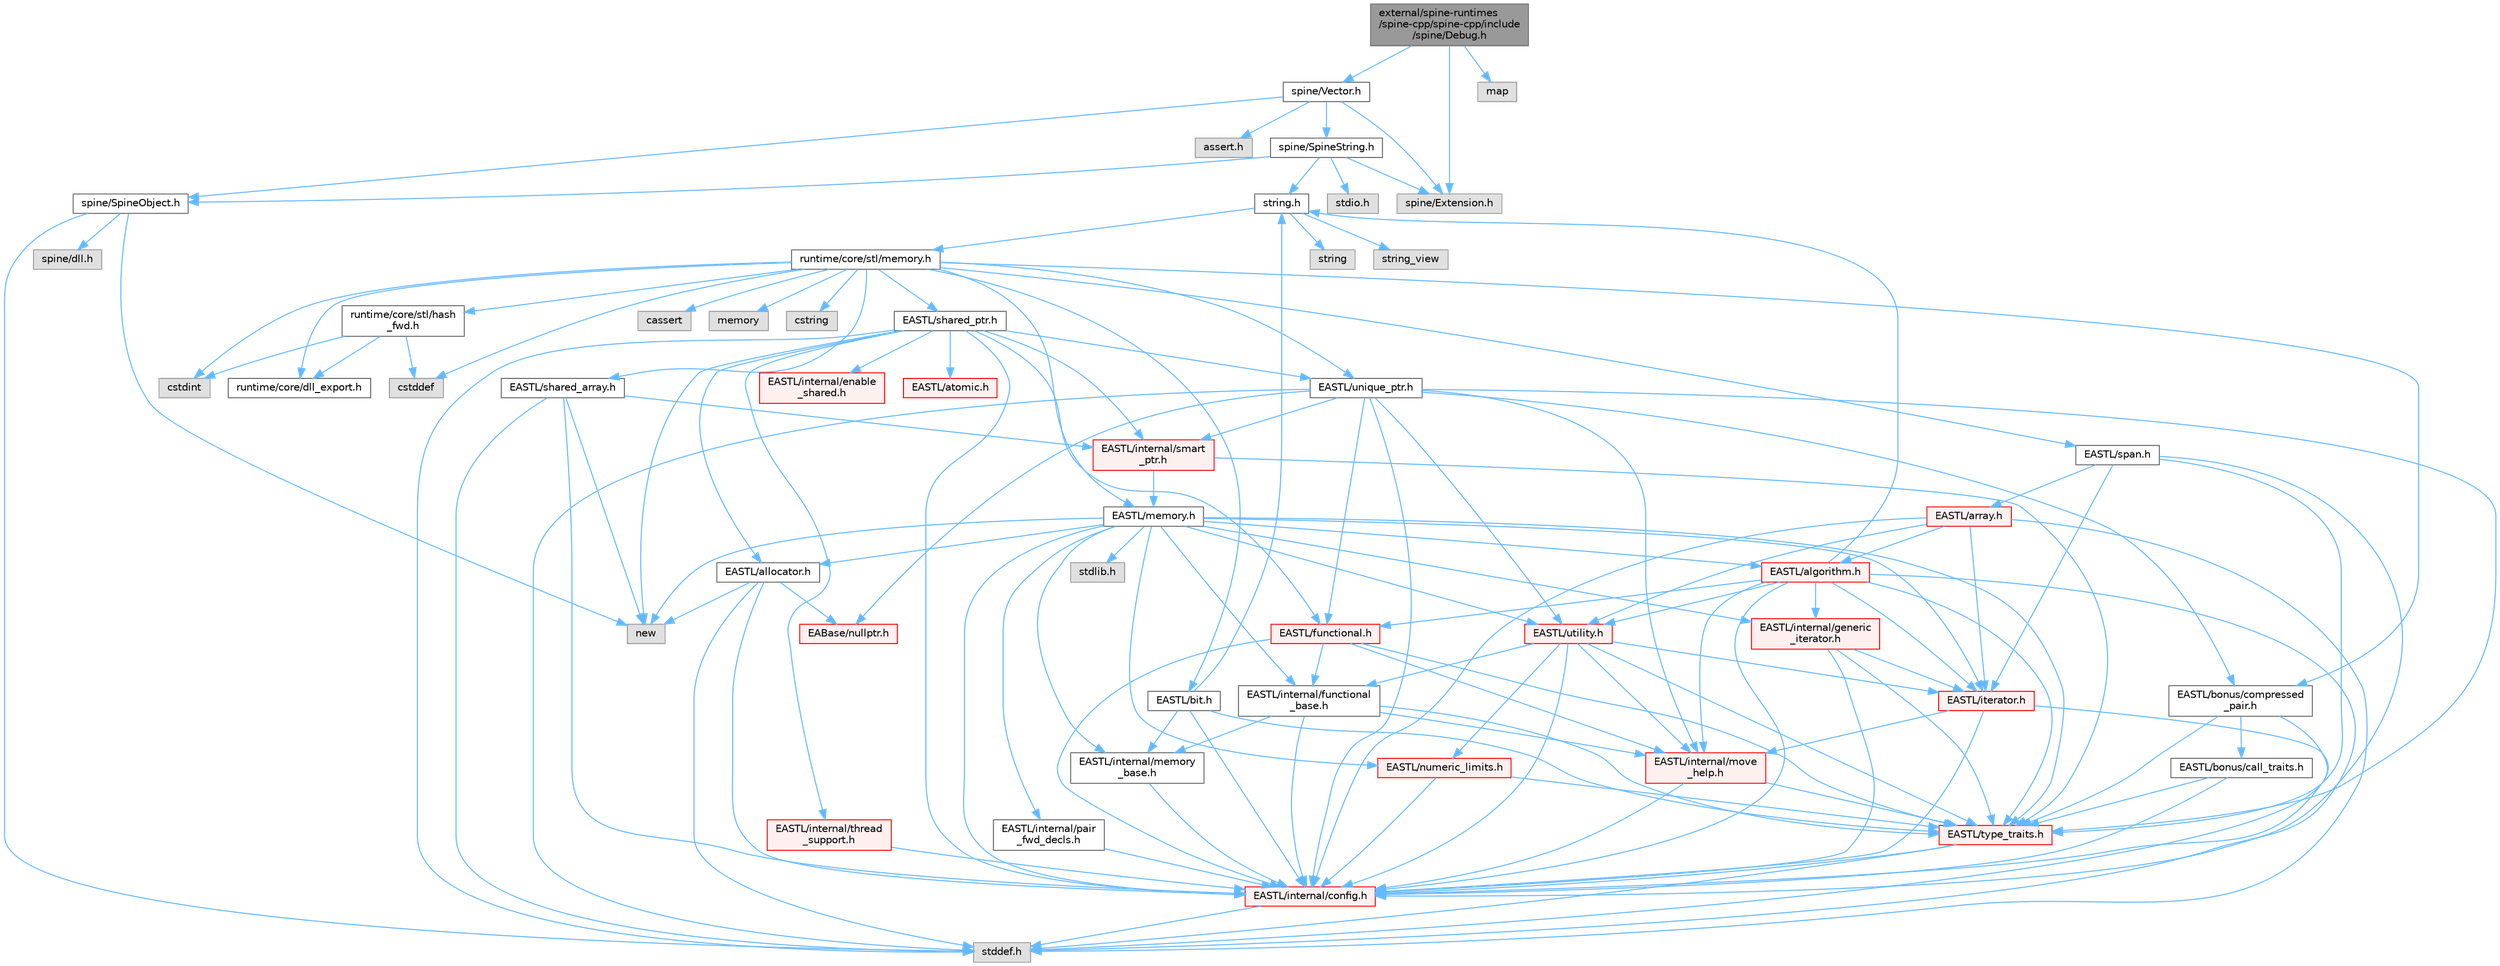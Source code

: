 digraph "external/spine-runtimes/spine-cpp/spine-cpp/include/spine/Debug.h"
{
 // LATEX_PDF_SIZE
  bgcolor="transparent";
  edge [fontname=Helvetica,fontsize=10,labelfontname=Helvetica,labelfontsize=10];
  node [fontname=Helvetica,fontsize=10,shape=box,height=0.2,width=0.4];
  Node1 [id="Node000001",label="external/spine-runtimes\l/spine-cpp/spine-cpp/include\l/spine/Debug.h",height=0.2,width=0.4,color="gray40", fillcolor="grey60", style="filled", fontcolor="black",tooltip=" "];
  Node1 -> Node2 [id="edge134_Node000001_Node000002",color="steelblue1",style="solid",tooltip=" "];
  Node2 [id="Node000002",label="spine/Extension.h",height=0.2,width=0.4,color="grey60", fillcolor="#E0E0E0", style="filled",tooltip=" "];
  Node1 -> Node3 [id="edge135_Node000001_Node000003",color="steelblue1",style="solid",tooltip=" "];
  Node3 [id="Node000003",label="spine/Vector.h",height=0.2,width=0.4,color="grey40", fillcolor="white", style="filled",URL="$external_2spine-runtimes_2spine-cpp_2spine-cpp_2include_2spine_2vector_8h.html",tooltip=" "];
  Node3 -> Node2 [id="edge136_Node000003_Node000002",color="steelblue1",style="solid",tooltip=" "];
  Node3 -> Node4 [id="edge137_Node000003_Node000004",color="steelblue1",style="solid",tooltip=" "];
  Node4 [id="Node000004",label="spine/SpineObject.h",height=0.2,width=0.4,color="grey40", fillcolor="white", style="filled",URL="$_spine_object_8h.html",tooltip=" "];
  Node4 -> Node5 [id="edge138_Node000004_Node000005",color="steelblue1",style="solid",tooltip=" "];
  Node5 [id="Node000005",label="new",height=0.2,width=0.4,color="grey60", fillcolor="#E0E0E0", style="filled",tooltip=" "];
  Node4 -> Node6 [id="edge139_Node000004_Node000006",color="steelblue1",style="solid",tooltip=" "];
  Node6 [id="Node000006",label="stddef.h",height=0.2,width=0.4,color="grey60", fillcolor="#E0E0E0", style="filled",tooltip=" "];
  Node4 -> Node7 [id="edge140_Node000004_Node000007",color="steelblue1",style="solid",tooltip=" "];
  Node7 [id="Node000007",label="spine/dll.h",height=0.2,width=0.4,color="grey60", fillcolor="#E0E0E0", style="filled",tooltip=" "];
  Node3 -> Node8 [id="edge141_Node000003_Node000008",color="steelblue1",style="solid",tooltip=" "];
  Node8 [id="Node000008",label="spine/SpineString.h",height=0.2,width=0.4,color="grey40", fillcolor="white", style="filled",URL="$_spine_string_8h.html",tooltip=" "];
  Node8 -> Node4 [id="edge142_Node000008_Node000004",color="steelblue1",style="solid",tooltip=" "];
  Node8 -> Node2 [id="edge143_Node000008_Node000002",color="steelblue1",style="solid",tooltip=" "];
  Node8 -> Node9 [id="edge144_Node000008_Node000009",color="steelblue1",style="solid",tooltip=" "];
  Node9 [id="Node000009",label="string.h",height=0.2,width=0.4,color="grey40", fillcolor="white", style="filled",URL="$string_8h.html",tooltip=" "];
  Node9 -> Node10 [id="edge145_Node000009_Node000010",color="steelblue1",style="solid",tooltip=" "];
  Node10 [id="Node000010",label="string",height=0.2,width=0.4,color="grey60", fillcolor="#E0E0E0", style="filled",tooltip=" "];
  Node9 -> Node11 [id="edge146_Node000009_Node000011",color="steelblue1",style="solid",tooltip=" "];
  Node11 [id="Node000011",label="string_view",height=0.2,width=0.4,color="grey60", fillcolor="#E0E0E0", style="filled",tooltip=" "];
  Node9 -> Node12 [id="edge147_Node000009_Node000012",color="steelblue1",style="solid",tooltip=" "];
  Node12 [id="Node000012",label="runtime/core/stl/memory.h",height=0.2,width=0.4,color="grey40", fillcolor="white", style="filled",URL="$runtime_2core_2stl_2memory_8h.html",tooltip=" "];
  Node12 -> Node13 [id="edge148_Node000012_Node000013",color="steelblue1",style="solid",tooltip=" "];
  Node13 [id="Node000013",label="cstddef",height=0.2,width=0.4,color="grey60", fillcolor="#E0E0E0", style="filled",tooltip=" "];
  Node12 -> Node14 [id="edge149_Node000012_Node000014",color="steelblue1",style="solid",tooltip=" "];
  Node14 [id="Node000014",label="cstdint",height=0.2,width=0.4,color="grey60", fillcolor="#E0E0E0", style="filled",tooltip=" "];
  Node12 -> Node15 [id="edge150_Node000012_Node000015",color="steelblue1",style="solid",tooltip=" "];
  Node15 [id="Node000015",label="cassert",height=0.2,width=0.4,color="grey60", fillcolor="#E0E0E0", style="filled",tooltip=" "];
  Node12 -> Node16 [id="edge151_Node000012_Node000016",color="steelblue1",style="solid",tooltip=" "];
  Node16 [id="Node000016",label="memory",height=0.2,width=0.4,color="grey60", fillcolor="#E0E0E0", style="filled",tooltip=" "];
  Node12 -> Node17 [id="edge152_Node000012_Node000017",color="steelblue1",style="solid",tooltip=" "];
  Node17 [id="Node000017",label="cstring",height=0.2,width=0.4,color="grey60", fillcolor="#E0E0E0", style="filled",tooltip=" "];
  Node12 -> Node18 [id="edge153_Node000012_Node000018",color="steelblue1",style="solid",tooltip=" "];
  Node18 [id="Node000018",label="EASTL/bit.h",height=0.2,width=0.4,color="grey40", fillcolor="white", style="filled",URL="$bit_8h.html",tooltip=" "];
  Node18 -> Node19 [id="edge154_Node000018_Node000019",color="steelblue1",style="solid",tooltip=" "];
  Node19 [id="Node000019",label="EASTL/internal/config.h",height=0.2,width=0.4,color="red", fillcolor="#FFF0F0", style="filled",URL="$runtime_2_e_a_s_t_l_2include_2_e_a_s_t_l_2internal_2config_8h.html",tooltip=" "];
  Node19 -> Node6 [id="edge155_Node000019_Node000006",color="steelblue1",style="solid",tooltip=" "];
  Node18 -> Node27 [id="edge156_Node000018_Node000027",color="steelblue1",style="solid",tooltip=" "];
  Node27 [id="Node000027",label="EASTL/internal/memory\l_base.h",height=0.2,width=0.4,color="grey40", fillcolor="white", style="filled",URL="$memory__base_8h.html",tooltip=" "];
  Node27 -> Node19 [id="edge157_Node000027_Node000019",color="steelblue1",style="solid",tooltip=" "];
  Node18 -> Node28 [id="edge158_Node000018_Node000028",color="steelblue1",style="solid",tooltip=" "];
  Node28 [id="Node000028",label="EASTL/type_traits.h",height=0.2,width=0.4,color="red", fillcolor="#FFF0F0", style="filled",URL="$_e_a_s_t_l_2include_2_e_a_s_t_l_2type__traits_8h.html",tooltip=" "];
  Node28 -> Node19 [id="edge159_Node000028_Node000019",color="steelblue1",style="solid",tooltip=" "];
  Node28 -> Node6 [id="edge160_Node000028_Node000006",color="steelblue1",style="solid",tooltip=" "];
  Node18 -> Node9 [id="edge161_Node000018_Node000009",color="steelblue1",style="solid",tooltip=" "];
  Node12 -> Node38 [id="edge162_Node000012_Node000038",color="steelblue1",style="solid",tooltip=" "];
  Node38 [id="Node000038",label="EASTL/memory.h",height=0.2,width=0.4,color="grey40", fillcolor="white", style="filled",URL="$runtime_2_e_a_s_t_l_2include_2_e_a_s_t_l_2memory_8h.html",tooltip=" "];
  Node38 -> Node19 [id="edge163_Node000038_Node000019",color="steelblue1",style="solid",tooltip=" "];
  Node38 -> Node27 [id="edge164_Node000038_Node000027",color="steelblue1",style="solid",tooltip=" "];
  Node38 -> Node39 [id="edge165_Node000038_Node000039",color="steelblue1",style="solid",tooltip=" "];
  Node39 [id="Node000039",label="EASTL/internal/generic\l_iterator.h",height=0.2,width=0.4,color="red", fillcolor="#FFF0F0", style="filled",URL="$generic__iterator_8h.html",tooltip=" "];
  Node39 -> Node19 [id="edge166_Node000039_Node000019",color="steelblue1",style="solid",tooltip=" "];
  Node39 -> Node40 [id="edge167_Node000039_Node000040",color="steelblue1",style="solid",tooltip=" "];
  Node40 [id="Node000040",label="EASTL/iterator.h",height=0.2,width=0.4,color="red", fillcolor="#FFF0F0", style="filled",URL="$_e_a_s_t_l_2include_2_e_a_s_t_l_2iterator_8h.html",tooltip=" "];
  Node40 -> Node19 [id="edge168_Node000040_Node000019",color="steelblue1",style="solid",tooltip=" "];
  Node40 -> Node41 [id="edge169_Node000040_Node000041",color="steelblue1",style="solid",tooltip=" "];
  Node41 [id="Node000041",label="EASTL/internal/move\l_help.h",height=0.2,width=0.4,color="red", fillcolor="#FFF0F0", style="filled",URL="$move__help_8h.html",tooltip=" "];
  Node41 -> Node19 [id="edge170_Node000041_Node000019",color="steelblue1",style="solid",tooltip=" "];
  Node41 -> Node28 [id="edge171_Node000041_Node000028",color="steelblue1",style="solid",tooltip=" "];
  Node40 -> Node6 [id="edge172_Node000040_Node000006",color="steelblue1",style="solid",tooltip=" "];
  Node39 -> Node28 [id="edge173_Node000039_Node000028",color="steelblue1",style="solid",tooltip=" "];
  Node38 -> Node43 [id="edge174_Node000038_Node000043",color="steelblue1",style="solid",tooltip=" "];
  Node43 [id="Node000043",label="EASTL/internal/pair\l_fwd_decls.h",height=0.2,width=0.4,color="grey40", fillcolor="white", style="filled",URL="$pair__fwd__decls_8h.html",tooltip=" "];
  Node43 -> Node19 [id="edge175_Node000043_Node000019",color="steelblue1",style="solid",tooltip=" "];
  Node38 -> Node44 [id="edge176_Node000038_Node000044",color="steelblue1",style="solid",tooltip=" "];
  Node44 [id="Node000044",label="EASTL/internal/functional\l_base.h",height=0.2,width=0.4,color="grey40", fillcolor="white", style="filled",URL="$functional__base_8h.html",tooltip=" "];
  Node44 -> Node19 [id="edge177_Node000044_Node000019",color="steelblue1",style="solid",tooltip=" "];
  Node44 -> Node27 [id="edge178_Node000044_Node000027",color="steelblue1",style="solid",tooltip=" "];
  Node44 -> Node41 [id="edge179_Node000044_Node000041",color="steelblue1",style="solid",tooltip=" "];
  Node44 -> Node28 [id="edge180_Node000044_Node000028",color="steelblue1",style="solid",tooltip=" "];
  Node38 -> Node45 [id="edge181_Node000038_Node000045",color="steelblue1",style="solid",tooltip=" "];
  Node45 [id="Node000045",label="EASTL/algorithm.h",height=0.2,width=0.4,color="red", fillcolor="#FFF0F0", style="filled",URL="$_e_a_s_t_l_2include_2_e_a_s_t_l_2algorithm_8h.html",tooltip=" "];
  Node45 -> Node19 [id="edge182_Node000045_Node000019",color="steelblue1",style="solid",tooltip=" "];
  Node45 -> Node28 [id="edge183_Node000045_Node000028",color="steelblue1",style="solid",tooltip=" "];
  Node45 -> Node41 [id="edge184_Node000045_Node000041",color="steelblue1",style="solid",tooltip=" "];
  Node45 -> Node40 [id="edge185_Node000045_Node000040",color="steelblue1",style="solid",tooltip=" "];
  Node45 -> Node48 [id="edge186_Node000045_Node000048",color="steelblue1",style="solid",tooltip=" "];
  Node48 [id="Node000048",label="EASTL/functional.h",height=0.2,width=0.4,color="red", fillcolor="#FFF0F0", style="filled",URL="$_e_a_s_t_l_2include_2_e_a_s_t_l_2functional_8h.html",tooltip=" "];
  Node48 -> Node19 [id="edge187_Node000048_Node000019",color="steelblue1",style="solid",tooltip=" "];
  Node48 -> Node41 [id="edge188_Node000048_Node000041",color="steelblue1",style="solid",tooltip=" "];
  Node48 -> Node28 [id="edge189_Node000048_Node000028",color="steelblue1",style="solid",tooltip=" "];
  Node48 -> Node44 [id="edge190_Node000048_Node000044",color="steelblue1",style="solid",tooltip=" "];
  Node45 -> Node54 [id="edge191_Node000045_Node000054",color="steelblue1",style="solid",tooltip=" "];
  Node54 [id="Node000054",label="EASTL/utility.h",height=0.2,width=0.4,color="red", fillcolor="#FFF0F0", style="filled",URL="$runtime_2_e_a_s_t_l_2include_2_e_a_s_t_l_2utility_8h.html",tooltip=" "];
  Node54 -> Node19 [id="edge192_Node000054_Node000019",color="steelblue1",style="solid",tooltip=" "];
  Node54 -> Node28 [id="edge193_Node000054_Node000028",color="steelblue1",style="solid",tooltip=" "];
  Node54 -> Node40 [id="edge194_Node000054_Node000040",color="steelblue1",style="solid",tooltip=" "];
  Node54 -> Node55 [id="edge195_Node000054_Node000055",color="steelblue1",style="solid",tooltip=" "];
  Node55 [id="Node000055",label="EASTL/numeric_limits.h",height=0.2,width=0.4,color="red", fillcolor="#FFF0F0", style="filled",URL="$numeric__limits_8h.html",tooltip=" "];
  Node55 -> Node19 [id="edge196_Node000055_Node000019",color="steelblue1",style="solid",tooltip=" "];
  Node55 -> Node28 [id="edge197_Node000055_Node000028",color="steelblue1",style="solid",tooltip=" "];
  Node54 -> Node44 [id="edge198_Node000054_Node000044",color="steelblue1",style="solid",tooltip=" "];
  Node54 -> Node41 [id="edge199_Node000054_Node000041",color="steelblue1",style="solid",tooltip=" "];
  Node45 -> Node39 [id="edge200_Node000045_Node000039",color="steelblue1",style="solid",tooltip=" "];
  Node45 -> Node6 [id="edge201_Node000045_Node000006",color="steelblue1",style="solid",tooltip=" "];
  Node45 -> Node9 [id="edge202_Node000045_Node000009",color="steelblue1",style="solid",tooltip=" "];
  Node38 -> Node28 [id="edge203_Node000038_Node000028",color="steelblue1",style="solid",tooltip=" "];
  Node38 -> Node52 [id="edge204_Node000038_Node000052",color="steelblue1",style="solid",tooltip=" "];
  Node52 [id="Node000052",label="EASTL/allocator.h",height=0.2,width=0.4,color="grey40", fillcolor="white", style="filled",URL="$runtime_2_e_a_s_t_l_2include_2_e_a_s_t_l_2allocator_8h.html",tooltip=" "];
  Node52 -> Node19 [id="edge205_Node000052_Node000019",color="steelblue1",style="solid",tooltip=" "];
  Node52 -> Node30 [id="edge206_Node000052_Node000030",color="steelblue1",style="solid",tooltip=" "];
  Node30 [id="Node000030",label="EABase/nullptr.h",height=0.2,width=0.4,color="red", fillcolor="#FFF0F0", style="filled",URL="$nullptr_8h.html",tooltip=" "];
  Node52 -> Node6 [id="edge207_Node000052_Node000006",color="steelblue1",style="solid",tooltip=" "];
  Node52 -> Node5 [id="edge208_Node000052_Node000005",color="steelblue1",style="solid",tooltip=" "];
  Node38 -> Node40 [id="edge209_Node000038_Node000040",color="steelblue1",style="solid",tooltip=" "];
  Node38 -> Node54 [id="edge210_Node000038_Node000054",color="steelblue1",style="solid",tooltip=" "];
  Node38 -> Node55 [id="edge211_Node000038_Node000055",color="steelblue1",style="solid",tooltip=" "];
  Node38 -> Node64 [id="edge212_Node000038_Node000064",color="steelblue1",style="solid",tooltip=" "];
  Node64 [id="Node000064",label="stdlib.h",height=0.2,width=0.4,color="grey60", fillcolor="#E0E0E0", style="filled",tooltip=" "];
  Node38 -> Node5 [id="edge213_Node000038_Node000005",color="steelblue1",style="solid",tooltip=" "];
  Node12 -> Node65 [id="edge214_Node000012_Node000065",color="steelblue1",style="solid",tooltip=" "];
  Node65 [id="Node000065",label="EASTL/shared_array.h",height=0.2,width=0.4,color="grey40", fillcolor="white", style="filled",URL="$shared__array_8h.html",tooltip=" "];
  Node65 -> Node19 [id="edge215_Node000065_Node000019",color="steelblue1",style="solid",tooltip=" "];
  Node65 -> Node66 [id="edge216_Node000065_Node000066",color="steelblue1",style="solid",tooltip=" "];
  Node66 [id="Node000066",label="EASTL/internal/smart\l_ptr.h",height=0.2,width=0.4,color="red", fillcolor="#FFF0F0", style="filled",URL="$smart__ptr_8h.html",tooltip=" "];
  Node66 -> Node38 [id="edge217_Node000066_Node000038",color="steelblue1",style="solid",tooltip=" "];
  Node66 -> Node28 [id="edge218_Node000066_Node000028",color="steelblue1",style="solid",tooltip=" "];
  Node65 -> Node5 [id="edge219_Node000065_Node000005",color="steelblue1",style="solid",tooltip=" "];
  Node65 -> Node6 [id="edge220_Node000065_Node000006",color="steelblue1",style="solid",tooltip=" "];
  Node12 -> Node68 [id="edge221_Node000012_Node000068",color="steelblue1",style="solid",tooltip=" "];
  Node68 [id="Node000068",label="EASTL/unique_ptr.h",height=0.2,width=0.4,color="grey40", fillcolor="white", style="filled",URL="$unique__ptr_8h.html",tooltip=" "];
  Node68 -> Node30 [id="edge222_Node000068_Node000030",color="steelblue1",style="solid",tooltip=" "];
  Node68 -> Node69 [id="edge223_Node000068_Node000069",color="steelblue1",style="solid",tooltip=" "];
  Node69 [id="Node000069",label="EASTL/bonus/compressed\l_pair.h",height=0.2,width=0.4,color="grey40", fillcolor="white", style="filled",URL="$compressed__pair_8h.html",tooltip=" "];
  Node69 -> Node19 [id="edge224_Node000069_Node000019",color="steelblue1",style="solid",tooltip=" "];
  Node69 -> Node28 [id="edge225_Node000069_Node000028",color="steelblue1",style="solid",tooltip=" "];
  Node69 -> Node70 [id="edge226_Node000069_Node000070",color="steelblue1",style="solid",tooltip=" "];
  Node70 [id="Node000070",label="EASTL/bonus/call_traits.h",height=0.2,width=0.4,color="grey40", fillcolor="white", style="filled",URL="$call__traits_8h.html",tooltip=" "];
  Node70 -> Node19 [id="edge227_Node000070_Node000019",color="steelblue1",style="solid",tooltip=" "];
  Node70 -> Node28 [id="edge228_Node000070_Node000028",color="steelblue1",style="solid",tooltip=" "];
  Node68 -> Node48 [id="edge229_Node000068_Node000048",color="steelblue1",style="solid",tooltip=" "];
  Node68 -> Node19 [id="edge230_Node000068_Node000019",color="steelblue1",style="solid",tooltip=" "];
  Node68 -> Node41 [id="edge231_Node000068_Node000041",color="steelblue1",style="solid",tooltip=" "];
  Node68 -> Node66 [id="edge232_Node000068_Node000066",color="steelblue1",style="solid",tooltip=" "];
  Node68 -> Node28 [id="edge233_Node000068_Node000028",color="steelblue1",style="solid",tooltip=" "];
  Node68 -> Node54 [id="edge234_Node000068_Node000054",color="steelblue1",style="solid",tooltip=" "];
  Node68 -> Node6 [id="edge235_Node000068_Node000006",color="steelblue1",style="solid",tooltip=" "];
  Node12 -> Node71 [id="edge236_Node000012_Node000071",color="steelblue1",style="solid",tooltip=" "];
  Node71 [id="Node000071",label="EASTL/shared_ptr.h",height=0.2,width=0.4,color="grey40", fillcolor="white", style="filled",URL="$shared__ptr_8h.html",tooltip=" "];
  Node71 -> Node19 [id="edge237_Node000071_Node000019",color="steelblue1",style="solid",tooltip=" "];
  Node71 -> Node66 [id="edge238_Node000071_Node000066",color="steelblue1",style="solid",tooltip=" "];
  Node71 -> Node72 [id="edge239_Node000071_Node000072",color="steelblue1",style="solid",tooltip=" "];
  Node72 [id="Node000072",label="EASTL/internal/thread\l_support.h",height=0.2,width=0.4,color="red", fillcolor="#FFF0F0", style="filled",URL="$thread__support_8h.html",tooltip=" "];
  Node72 -> Node19 [id="edge240_Node000072_Node000019",color="steelblue1",style="solid",tooltip=" "];
  Node71 -> Node68 [id="edge241_Node000071_Node000068",color="steelblue1",style="solid",tooltip=" "];
  Node71 -> Node48 [id="edge242_Node000071_Node000048",color="steelblue1",style="solid",tooltip=" "];
  Node71 -> Node52 [id="edge243_Node000071_Node000052",color="steelblue1",style="solid",tooltip=" "];
  Node71 -> Node73 [id="edge244_Node000071_Node000073",color="steelblue1",style="solid",tooltip=" "];
  Node73 [id="Node000073",label="EASTL/atomic.h",height=0.2,width=0.4,color="red", fillcolor="#FFF0F0", style="filled",URL="$runtime_2_e_a_s_t_l_2include_2_e_a_s_t_l_2atomic_8h.html",tooltip=" "];
  Node71 -> Node5 [id="edge245_Node000071_Node000005",color="steelblue1",style="solid",tooltip=" "];
  Node71 -> Node6 [id="edge246_Node000071_Node000006",color="steelblue1",style="solid",tooltip=" "];
  Node71 -> Node150 [id="edge247_Node000071_Node000150",color="steelblue1",style="solid",tooltip=" "];
  Node150 [id="Node000150",label="EASTL/internal/enable\l_shared.h",height=0.2,width=0.4,color="red", fillcolor="#FFF0F0", style="filled",URL="$enable__shared_8h.html",tooltip=" "];
  Node12 -> Node151 [id="edge248_Node000012_Node000151",color="steelblue1",style="solid",tooltip=" "];
  Node151 [id="Node000151",label="EASTL/span.h",height=0.2,width=0.4,color="grey40", fillcolor="white", style="filled",URL="$span_8h.html",tooltip=" "];
  Node151 -> Node19 [id="edge249_Node000151_Node000019",color="steelblue1",style="solid",tooltip=" "];
  Node151 -> Node28 [id="edge250_Node000151_Node000028",color="steelblue1",style="solid",tooltip=" "];
  Node151 -> Node40 [id="edge251_Node000151_Node000040",color="steelblue1",style="solid",tooltip=" "];
  Node151 -> Node152 [id="edge252_Node000151_Node000152",color="steelblue1",style="solid",tooltip=" "];
  Node152 [id="Node000152",label="EASTL/array.h",height=0.2,width=0.4,color="red", fillcolor="#FFF0F0", style="filled",URL="$runtime_2_e_a_s_t_l_2include_2_e_a_s_t_l_2array_8h.html",tooltip=" "];
  Node152 -> Node19 [id="edge253_Node000152_Node000019",color="steelblue1",style="solid",tooltip=" "];
  Node152 -> Node40 [id="edge254_Node000152_Node000040",color="steelblue1",style="solid",tooltip=" "];
  Node152 -> Node45 [id="edge255_Node000152_Node000045",color="steelblue1",style="solid",tooltip=" "];
  Node152 -> Node54 [id="edge256_Node000152_Node000054",color="steelblue1",style="solid",tooltip=" "];
  Node152 -> Node6 [id="edge257_Node000152_Node000006",color="steelblue1",style="solid",tooltip=" "];
  Node12 -> Node69 [id="edge258_Node000012_Node000069",color="steelblue1",style="solid",tooltip=" "];
  Node12 -> Node154 [id="edge259_Node000012_Node000154",color="steelblue1",style="solid",tooltip=" "];
  Node154 [id="Node000154",label="runtime/core/dll_export.h",height=0.2,width=0.4,color="grey40", fillcolor="white", style="filled",URL="$dll__export_8h.html",tooltip=" "];
  Node12 -> Node155 [id="edge260_Node000012_Node000155",color="steelblue1",style="solid",tooltip=" "];
  Node155 [id="Node000155",label="runtime/core/stl/hash\l_fwd.h",height=0.2,width=0.4,color="grey40", fillcolor="white", style="filled",URL="$hash__fwd_8h.html",tooltip=" "];
  Node155 -> Node13 [id="edge261_Node000155_Node000013",color="steelblue1",style="solid",tooltip=" "];
  Node155 -> Node14 [id="edge262_Node000155_Node000014",color="steelblue1",style="solid",tooltip=" "];
  Node155 -> Node154 [id="edge263_Node000155_Node000154",color="steelblue1",style="solid",tooltip=" "];
  Node8 -> Node156 [id="edge264_Node000008_Node000156",color="steelblue1",style="solid",tooltip=" "];
  Node156 [id="Node000156",label="stdio.h",height=0.2,width=0.4,color="grey60", fillcolor="#E0E0E0", style="filled",tooltip=" "];
  Node3 -> Node157 [id="edge265_Node000003_Node000157",color="steelblue1",style="solid",tooltip=" "];
  Node157 [id="Node000157",label="assert.h",height=0.2,width=0.4,color="grey60", fillcolor="#E0E0E0", style="filled",tooltip=" "];
  Node1 -> Node158 [id="edge266_Node000001_Node000158",color="steelblue1",style="solid",tooltip=" "];
  Node158 [id="Node000158",label="map",height=0.2,width=0.4,color="grey60", fillcolor="#E0E0E0", style="filled",tooltip=" "];
}

